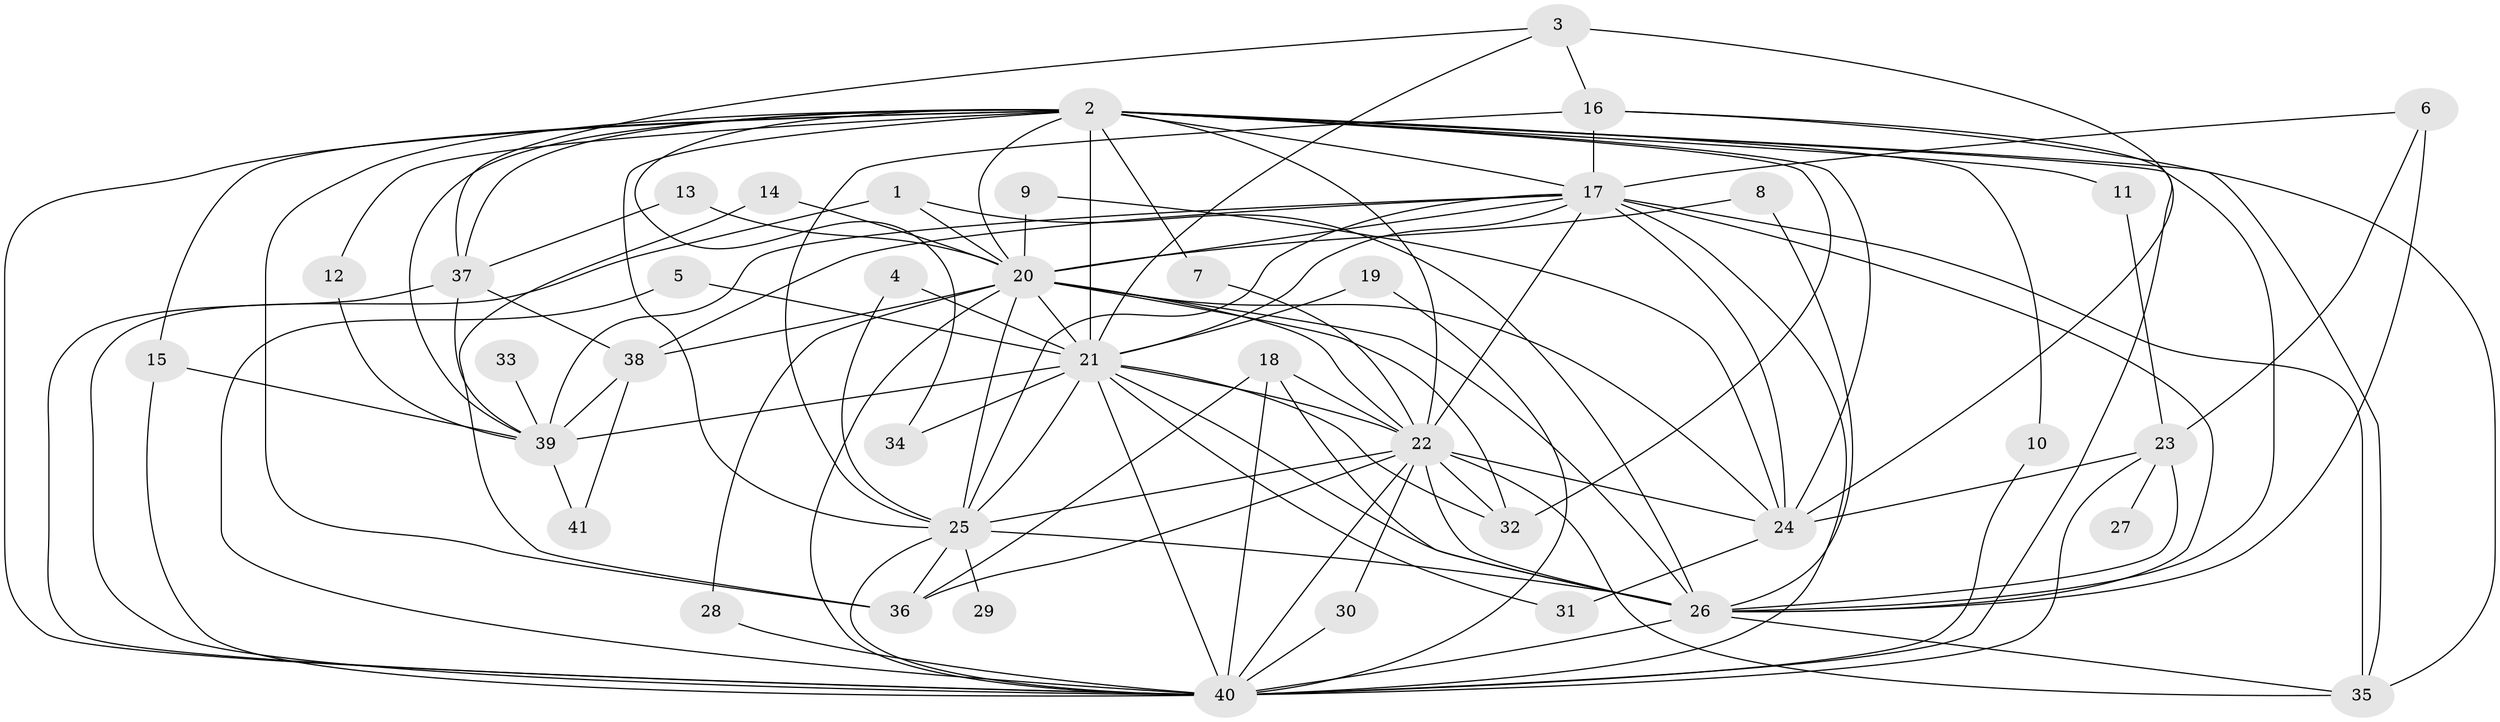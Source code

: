 // original degree distribution, {23: 0.012195121951219513, 10: 0.024390243902439025, 16: 0.024390243902439025, 22: 0.012195121951219513, 19: 0.012195121951219513, 17: 0.012195121951219513, 11: 0.012195121951219513, 21: 0.012195121951219513, 18: 0.012195121951219513, 3: 0.15853658536585366, 6: 0.04878048780487805, 2: 0.5487804878048781, 4: 0.06097560975609756, 5: 0.036585365853658534, 7: 0.012195121951219513}
// Generated by graph-tools (version 1.1) at 2025/25/03/09/25 03:25:46]
// undirected, 41 vertices, 112 edges
graph export_dot {
graph [start="1"]
  node [color=gray90,style=filled];
  1;
  2;
  3;
  4;
  5;
  6;
  7;
  8;
  9;
  10;
  11;
  12;
  13;
  14;
  15;
  16;
  17;
  18;
  19;
  20;
  21;
  22;
  23;
  24;
  25;
  26;
  27;
  28;
  29;
  30;
  31;
  32;
  33;
  34;
  35;
  36;
  37;
  38;
  39;
  40;
  41;
  1 -- 20 [weight=1.0];
  1 -- 26 [weight=1.0];
  1 -- 40 [weight=1.0];
  2 -- 7 [weight=1.0];
  2 -- 10 [weight=1.0];
  2 -- 11 [weight=1.0];
  2 -- 12 [weight=1.0];
  2 -- 15 [weight=1.0];
  2 -- 17 [weight=2.0];
  2 -- 20 [weight=3.0];
  2 -- 21 [weight=3.0];
  2 -- 22 [weight=2.0];
  2 -- 24 [weight=1.0];
  2 -- 25 [weight=3.0];
  2 -- 26 [weight=4.0];
  2 -- 32 [weight=1.0];
  2 -- 34 [weight=1.0];
  2 -- 35 [weight=1.0];
  2 -- 36 [weight=1.0];
  2 -- 37 [weight=1.0];
  2 -- 39 [weight=1.0];
  2 -- 40 [weight=2.0];
  3 -- 16 [weight=1.0];
  3 -- 21 [weight=1.0];
  3 -- 24 [weight=1.0];
  3 -- 37 [weight=1.0];
  4 -- 21 [weight=1.0];
  4 -- 25 [weight=1.0];
  5 -- 21 [weight=1.0];
  5 -- 40 [weight=1.0];
  6 -- 17 [weight=1.0];
  6 -- 23 [weight=1.0];
  6 -- 26 [weight=1.0];
  7 -- 22 [weight=1.0];
  8 -- 20 [weight=1.0];
  8 -- 26 [weight=1.0];
  9 -- 20 [weight=1.0];
  9 -- 24 [weight=1.0];
  10 -- 40 [weight=1.0];
  11 -- 23 [weight=1.0];
  12 -- 39 [weight=1.0];
  13 -- 20 [weight=1.0];
  13 -- 37 [weight=1.0];
  14 -- 20 [weight=1.0];
  14 -- 36 [weight=1.0];
  15 -- 39 [weight=1.0];
  15 -- 40 [weight=1.0];
  16 -- 17 [weight=1.0];
  16 -- 25 [weight=1.0];
  16 -- 35 [weight=1.0];
  16 -- 40 [weight=1.0];
  17 -- 20 [weight=1.0];
  17 -- 21 [weight=1.0];
  17 -- 22 [weight=1.0];
  17 -- 24 [weight=1.0];
  17 -- 25 [weight=1.0];
  17 -- 26 [weight=3.0];
  17 -- 35 [weight=1.0];
  17 -- 38 [weight=2.0];
  17 -- 39 [weight=1.0];
  17 -- 40 [weight=1.0];
  18 -- 22 [weight=2.0];
  18 -- 26 [weight=1.0];
  18 -- 36 [weight=1.0];
  18 -- 40 [weight=1.0];
  19 -- 21 [weight=1.0];
  19 -- 40 [weight=1.0];
  20 -- 21 [weight=1.0];
  20 -- 22 [weight=1.0];
  20 -- 24 [weight=1.0];
  20 -- 25 [weight=2.0];
  20 -- 26 [weight=3.0];
  20 -- 28 [weight=1.0];
  20 -- 32 [weight=1.0];
  20 -- 38 [weight=1.0];
  20 -- 40 [weight=1.0];
  21 -- 22 [weight=1.0];
  21 -- 25 [weight=2.0];
  21 -- 26 [weight=2.0];
  21 -- 31 [weight=1.0];
  21 -- 32 [weight=1.0];
  21 -- 34 [weight=1.0];
  21 -- 39 [weight=3.0];
  21 -- 40 [weight=2.0];
  22 -- 24 [weight=1.0];
  22 -- 25 [weight=1.0];
  22 -- 26 [weight=2.0];
  22 -- 30 [weight=1.0];
  22 -- 32 [weight=1.0];
  22 -- 35 [weight=1.0];
  22 -- 36 [weight=1.0];
  22 -- 40 [weight=1.0];
  23 -- 24 [weight=1.0];
  23 -- 26 [weight=2.0];
  23 -- 27 [weight=1.0];
  23 -- 40 [weight=2.0];
  24 -- 31 [weight=1.0];
  25 -- 26 [weight=2.0];
  25 -- 29 [weight=1.0];
  25 -- 36 [weight=1.0];
  25 -- 40 [weight=1.0];
  26 -- 35 [weight=1.0];
  26 -- 40 [weight=3.0];
  28 -- 40 [weight=1.0];
  30 -- 40 [weight=1.0];
  33 -- 39 [weight=1.0];
  37 -- 38 [weight=2.0];
  37 -- 39 [weight=1.0];
  37 -- 40 [weight=1.0];
  38 -- 39 [weight=1.0];
  38 -- 41 [weight=1.0];
  39 -- 41 [weight=1.0];
}
